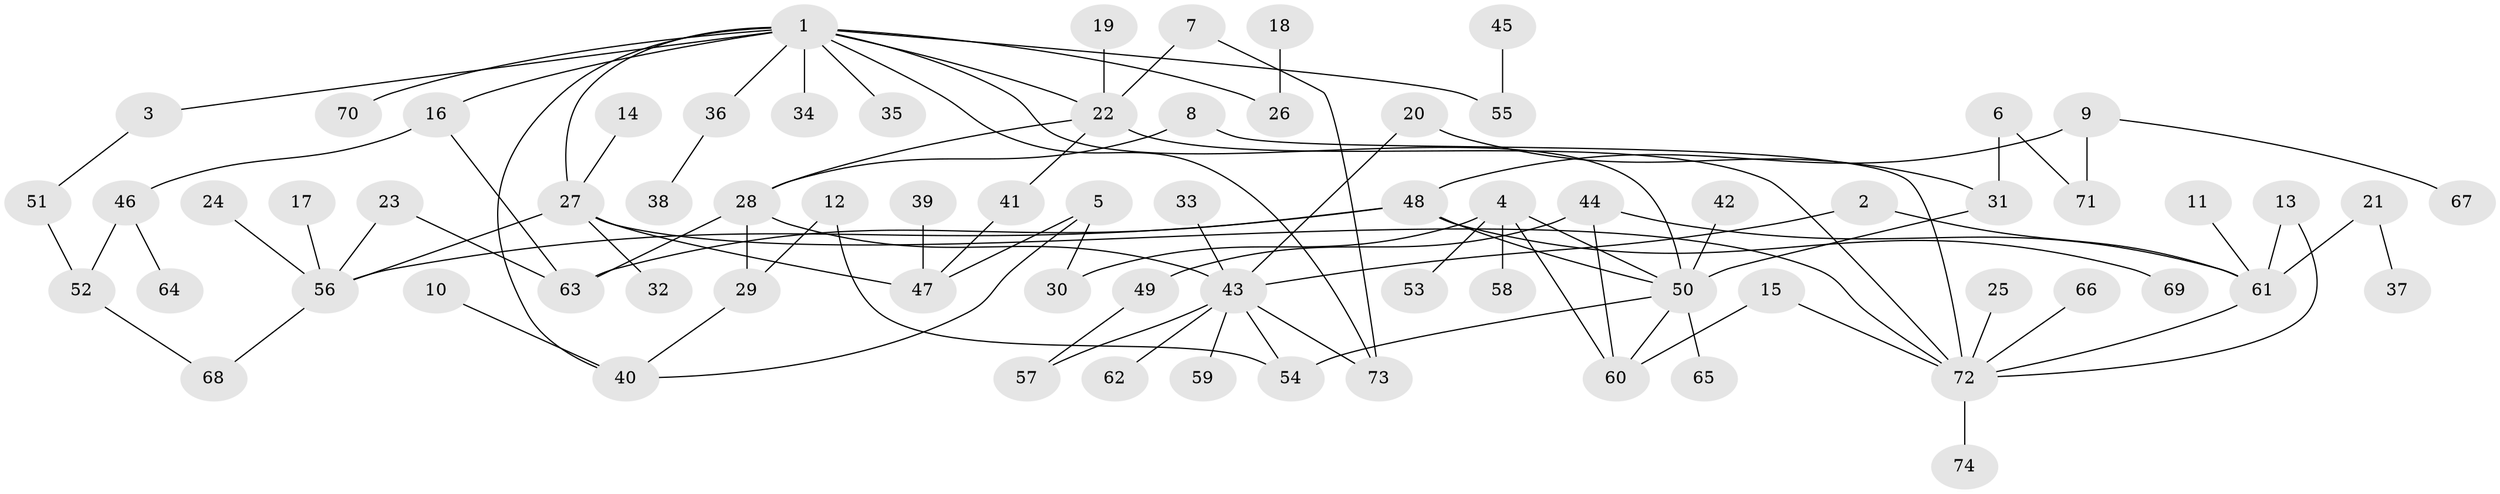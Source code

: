 // original degree distribution, {5: 0.04054054054054054, 8: 0.006756756756756757, 10: 0.006756756756756757, 4: 0.0945945945945946, 7: 0.006756756756756757, 2: 0.34459459459459457, 3: 0.14189189189189189, 9: 0.006756756756756757, 1: 0.34459459459459457, 6: 0.006756756756756757}
// Generated by graph-tools (version 1.1) at 2025/49/03/09/25 03:49:18]
// undirected, 74 vertices, 97 edges
graph export_dot {
graph [start="1"]
  node [color=gray90,style=filled];
  1;
  2;
  3;
  4;
  5;
  6;
  7;
  8;
  9;
  10;
  11;
  12;
  13;
  14;
  15;
  16;
  17;
  18;
  19;
  20;
  21;
  22;
  23;
  24;
  25;
  26;
  27;
  28;
  29;
  30;
  31;
  32;
  33;
  34;
  35;
  36;
  37;
  38;
  39;
  40;
  41;
  42;
  43;
  44;
  45;
  46;
  47;
  48;
  49;
  50;
  51;
  52;
  53;
  54;
  55;
  56;
  57;
  58;
  59;
  60;
  61;
  62;
  63;
  64;
  65;
  66;
  67;
  68;
  69;
  70;
  71;
  72;
  73;
  74;
  1 -- 3 [weight=1.0];
  1 -- 16 [weight=1.0];
  1 -- 22 [weight=1.0];
  1 -- 26 [weight=1.0];
  1 -- 27 [weight=1.0];
  1 -- 34 [weight=1.0];
  1 -- 35 [weight=1.0];
  1 -- 36 [weight=1.0];
  1 -- 40 [weight=1.0];
  1 -- 50 [weight=1.0];
  1 -- 55 [weight=1.0];
  1 -- 70 [weight=1.0];
  1 -- 73 [weight=1.0];
  2 -- 43 [weight=1.0];
  2 -- 61 [weight=1.0];
  3 -- 51 [weight=1.0];
  4 -- 30 [weight=1.0];
  4 -- 50 [weight=1.0];
  4 -- 53 [weight=1.0];
  4 -- 58 [weight=1.0];
  4 -- 60 [weight=1.0];
  5 -- 30 [weight=1.0];
  5 -- 40 [weight=1.0];
  5 -- 47 [weight=1.0];
  6 -- 31 [weight=1.0];
  6 -- 71 [weight=1.0];
  7 -- 22 [weight=1.0];
  7 -- 73 [weight=1.0];
  8 -- 28 [weight=1.0];
  8 -- 72 [weight=1.0];
  9 -- 48 [weight=1.0];
  9 -- 67 [weight=1.0];
  9 -- 71 [weight=1.0];
  10 -- 40 [weight=1.0];
  11 -- 61 [weight=1.0];
  12 -- 29 [weight=1.0];
  12 -- 54 [weight=1.0];
  13 -- 61 [weight=1.0];
  13 -- 72 [weight=1.0];
  14 -- 27 [weight=1.0];
  15 -- 60 [weight=1.0];
  15 -- 72 [weight=1.0];
  16 -- 46 [weight=1.0];
  16 -- 63 [weight=1.0];
  17 -- 56 [weight=1.0];
  18 -- 26 [weight=1.0];
  19 -- 22 [weight=1.0];
  20 -- 31 [weight=1.0];
  20 -- 43 [weight=1.0];
  21 -- 37 [weight=1.0];
  21 -- 61 [weight=1.0];
  22 -- 28 [weight=1.0];
  22 -- 41 [weight=1.0];
  22 -- 72 [weight=1.0];
  23 -- 56 [weight=1.0];
  23 -- 63 [weight=1.0];
  24 -- 56 [weight=1.0];
  25 -- 72 [weight=1.0];
  27 -- 32 [weight=1.0];
  27 -- 47 [weight=1.0];
  27 -- 56 [weight=1.0];
  27 -- 72 [weight=1.0];
  28 -- 29 [weight=1.0];
  28 -- 43 [weight=1.0];
  28 -- 63 [weight=1.0];
  29 -- 40 [weight=1.0];
  31 -- 50 [weight=1.0];
  33 -- 43 [weight=1.0];
  36 -- 38 [weight=1.0];
  39 -- 47 [weight=1.0];
  41 -- 47 [weight=1.0];
  42 -- 50 [weight=1.0];
  43 -- 54 [weight=1.0];
  43 -- 57 [weight=1.0];
  43 -- 59 [weight=1.0];
  43 -- 62 [weight=1.0];
  43 -- 73 [weight=1.0];
  44 -- 49 [weight=1.0];
  44 -- 60 [weight=1.0];
  44 -- 61 [weight=1.0];
  45 -- 55 [weight=1.0];
  46 -- 52 [weight=1.0];
  46 -- 64 [weight=1.0];
  48 -- 50 [weight=1.0];
  48 -- 56 [weight=1.0];
  48 -- 63 [weight=1.0];
  48 -- 69 [weight=1.0];
  49 -- 57 [weight=1.0];
  50 -- 54 [weight=1.0];
  50 -- 60 [weight=1.0];
  50 -- 65 [weight=1.0];
  51 -- 52 [weight=1.0];
  52 -- 68 [weight=1.0];
  56 -- 68 [weight=1.0];
  61 -- 72 [weight=1.0];
  66 -- 72 [weight=1.0];
  72 -- 74 [weight=1.0];
}
